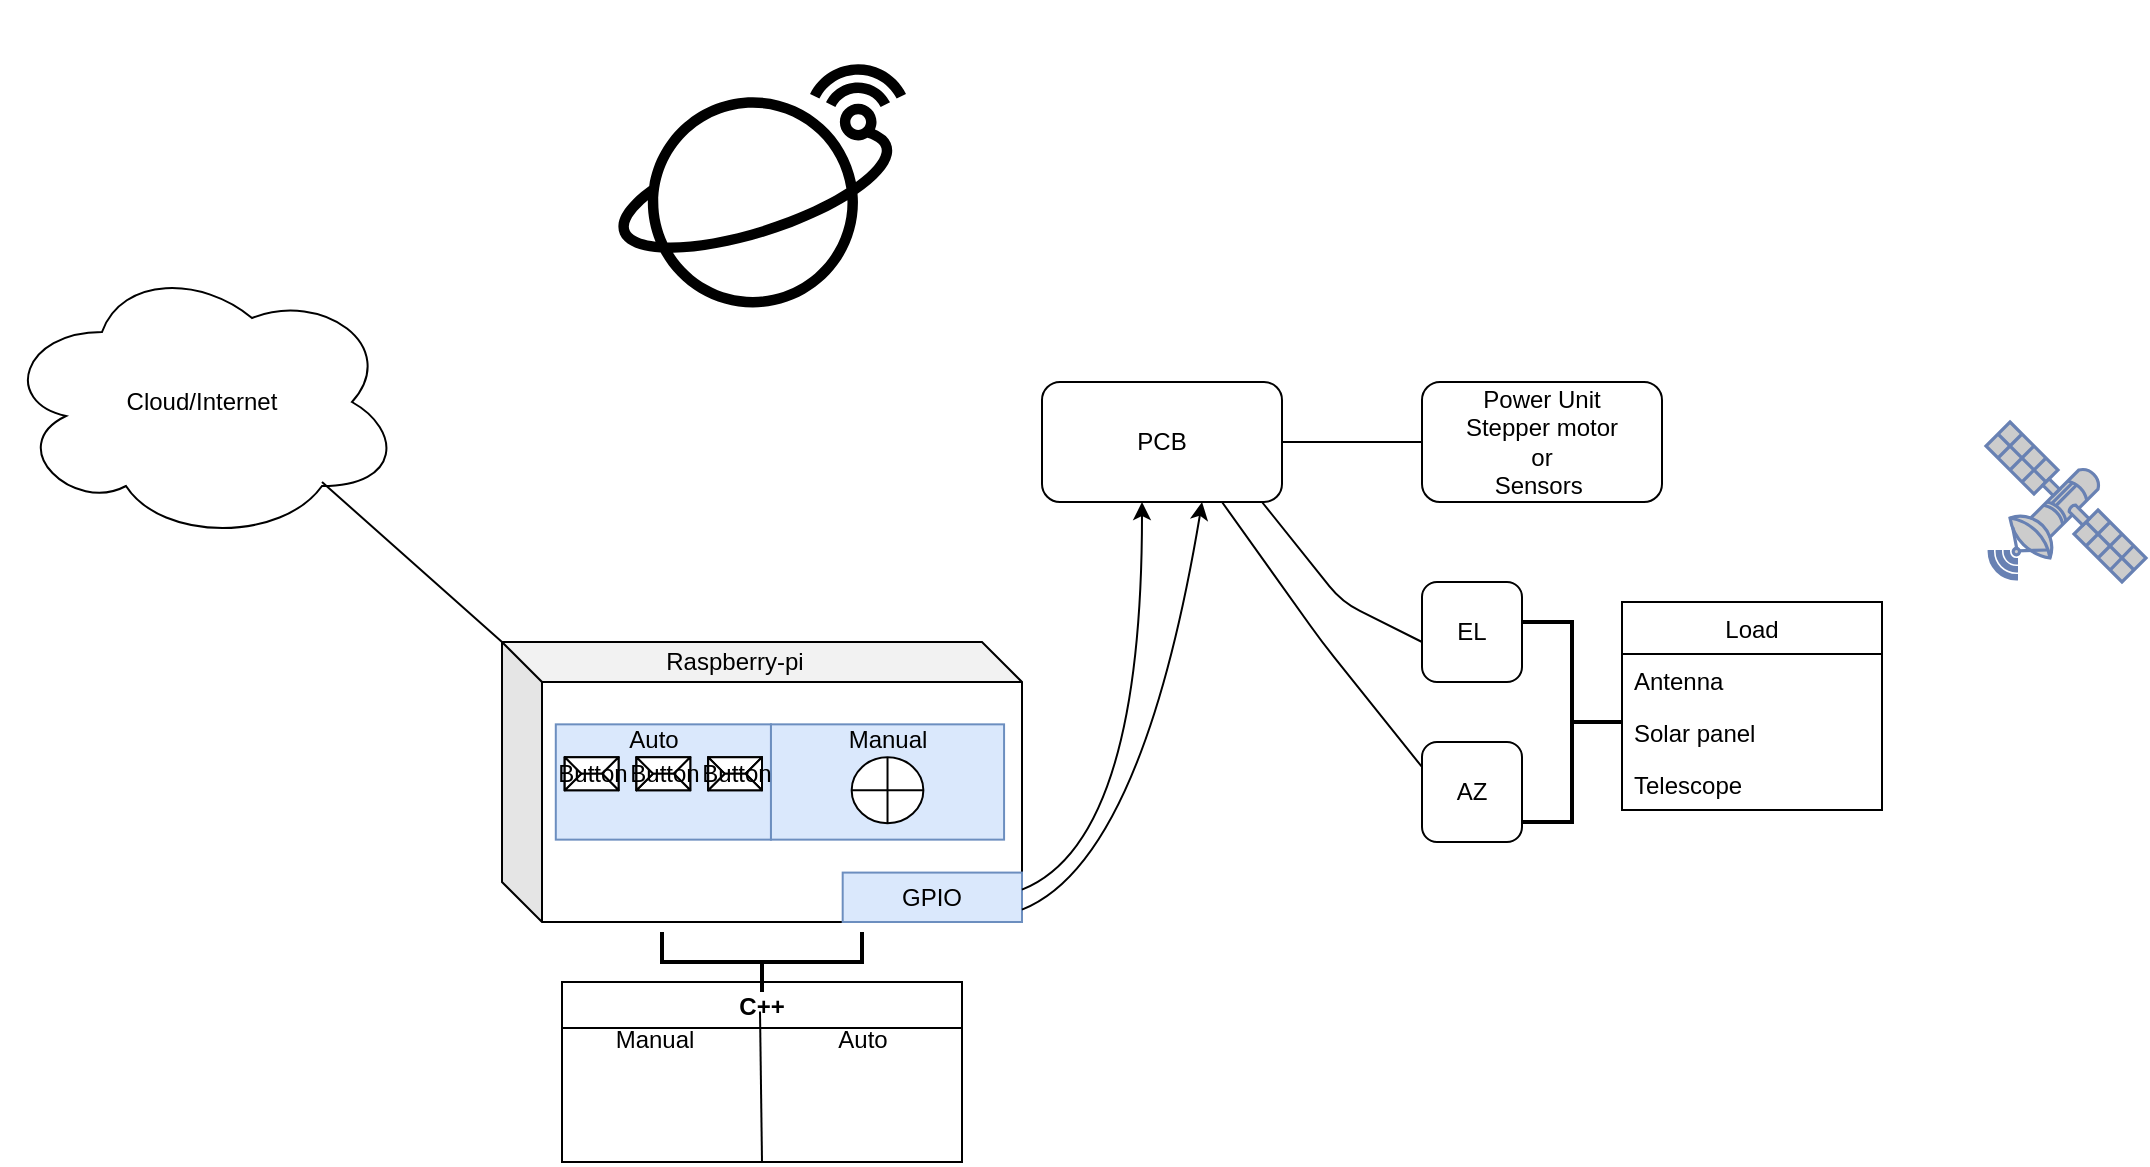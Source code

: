 <mxfile version="12.6.1" type="github"><diagram id="VwEdA_TIcP5LEYri80CW" name="Page-1"><mxGraphModel dx="2249" dy="794" grid="1" gridSize="10" guides="1" tooltips="1" connect="1" arrows="1" fold="1" page="1" pageScale="1" pageWidth="827" pageHeight="1169" math="0" shadow="0"><root><mxCell id="0"/><mxCell id="1" parent="0"/><mxCell id="8HggO3XBrNG-eu_fY2z9-7" value="Cloud/Internet" style="ellipse;shape=cloud;whiteSpace=wrap;html=1;" parent="1" vertex="1"><mxGeometry x="-710" y="140" width="200" height="140" as="geometry"/></mxCell><mxCell id="8HggO3XBrNG-eu_fY2z9-15" value="" style="outlineConnect=0;gradientDirection=north;dashed=0;verticalLabelPosition=bottom;verticalAlign=top;align=center;html=1;fontSize=12;fontStyle=0;aspect=fixed;shape=mxgraph.aws4.resourceIcon;resIcon=mxgraph.aws4.satellite;" parent="1" vertex="1"><mxGeometry x="-420" y="10" width="180" height="180" as="geometry"/></mxCell><mxCell id="8HggO3XBrNG-eu_fY2z9-16" value="" style="group" parent="1" vertex="1" connectable="0"><mxGeometry x="-460" y="330" width="260" height="140" as="geometry"/></mxCell><mxCell id="8HggO3XBrNG-eu_fY2z9-2" value="" style="shape=cube;whiteSpace=wrap;html=1;boundedLbl=1;backgroundOutline=1;darkOpacity=0.05;darkOpacity2=0.1;" parent="8HggO3XBrNG-eu_fY2z9-16" vertex="1"><mxGeometry width="260" height="140" as="geometry"/></mxCell><mxCell id="8HggO3XBrNG-eu_fY2z9-3" value="" style="rounded=0;whiteSpace=wrap;html=1;fillColor=#dae8fc;strokeColor=#6c8ebf;" parent="8HggO3XBrNG-eu_fY2z9-16" vertex="1"><mxGeometry x="26.897" y="41.176" width="107.586" height="57.647" as="geometry"/></mxCell><mxCell id="8HggO3XBrNG-eu_fY2z9-5" value="" style="rounded=0;whiteSpace=wrap;html=1;fillColor=#dae8fc;strokeColor=#6c8ebf;" parent="8HggO3XBrNG-eu_fY2z9-16" vertex="1"><mxGeometry x="134.483" y="41.176" width="116.552" height="57.647" as="geometry"/></mxCell><mxCell id="8HggO3XBrNG-eu_fY2z9-6" value="GPIO" style="rounded=0;whiteSpace=wrap;html=1;fillColor=#dae8fc;strokeColor=#6c8ebf;" parent="8HggO3XBrNG-eu_fY2z9-16" vertex="1"><mxGeometry x="170.345" y="115.294" width="89.655" height="24.706" as="geometry"/></mxCell><mxCell id="8HggO3XBrNG-eu_fY2z9-9" value="" style="shape=orEllipse;perimeter=ellipsePerimeter;whiteSpace=wrap;html=1;backgroundOutline=1;" parent="8HggO3XBrNG-eu_fY2z9-16" vertex="1"><mxGeometry x="174.828" y="57.647" width="35.862" height="32.941" as="geometry"/></mxCell><mxCell id="8HggO3XBrNG-eu_fY2z9-10" value="Manual" style="text;html=1;strokeColor=none;fillColor=none;align=center;verticalAlign=middle;whiteSpace=wrap;rounded=0;" parent="8HggO3XBrNG-eu_fY2z9-16" vertex="1"><mxGeometry x="174.828" y="41.176" width="35.862" height="16.471" as="geometry"/></mxCell><mxCell id="8HggO3XBrNG-eu_fY2z9-11" value="Button" style="labelPosition=center;verticalLabelPosition=middle;align=center;html=1;shape=mxgraph.basic.button;dx=10;" parent="8HggO3XBrNG-eu_fY2z9-16" vertex="1"><mxGeometry x="31.379" y="57.647" width="26.897" height="16.471" as="geometry"/></mxCell><mxCell id="8HggO3XBrNG-eu_fY2z9-12" value="Button" style="labelPosition=center;verticalLabelPosition=middle;align=center;html=1;shape=mxgraph.basic.button;dx=10;" parent="8HggO3XBrNG-eu_fY2z9-16" vertex="1"><mxGeometry x="67.241" y="57.647" width="26.897" height="16.471" as="geometry"/></mxCell><mxCell id="8HggO3XBrNG-eu_fY2z9-13" value="Button" style="labelPosition=center;verticalLabelPosition=middle;align=center;html=1;shape=mxgraph.basic.button;dx=10;" parent="8HggO3XBrNG-eu_fY2z9-16" vertex="1"><mxGeometry x="103.103" y="57.647" width="26.897" height="16.471" as="geometry"/></mxCell><mxCell id="8HggO3XBrNG-eu_fY2z9-14" value="Auto" style="text;html=1;strokeColor=none;fillColor=none;align=center;verticalAlign=middle;whiteSpace=wrap;rounded=0;" parent="8HggO3XBrNG-eu_fY2z9-16" vertex="1"><mxGeometry x="58.276" y="41.176" width="35.862" height="16.471" as="geometry"/></mxCell><mxCell id="8HggO3XBrNG-eu_fY2z9-18" value="Raspberry-pi" style="text;html=1;strokeColor=none;fillColor=none;align=center;verticalAlign=middle;whiteSpace=wrap;rounded=0;" parent="8HggO3XBrNG-eu_fY2z9-16" vertex="1"><mxGeometry x="81.05" width="71" height="20" as="geometry"/></mxCell><mxCell id="8HggO3XBrNG-eu_fY2z9-20" value="" style="group" parent="1" vertex="1" connectable="0"><mxGeometry x="-190" y="200" width="120" height="60" as="geometry"/></mxCell><mxCell id="8HggO3XBrNG-eu_fY2z9-17" value="" style="rounded=1;whiteSpace=wrap;html=1;" parent="8HggO3XBrNG-eu_fY2z9-20" vertex="1"><mxGeometry width="120" height="60" as="geometry"/></mxCell><mxCell id="8HggO3XBrNG-eu_fY2z9-19" value="PCB" style="text;html=1;strokeColor=none;fillColor=none;align=center;verticalAlign=middle;whiteSpace=wrap;rounded=0;" parent="8HggO3XBrNG-eu_fY2z9-20" vertex="1"><mxGeometry x="40" y="20" width="40" height="20" as="geometry"/></mxCell><mxCell id="8HggO3XBrNG-eu_fY2z9-21" value="EL" style="rounded=1;whiteSpace=wrap;html=1;" parent="1" vertex="1"><mxGeometry y="300" width="50" height="50" as="geometry"/></mxCell><mxCell id="8HggO3XBrNG-eu_fY2z9-22" value="AZ" style="rounded=1;whiteSpace=wrap;html=1;" parent="1" vertex="1"><mxGeometry y="380" width="50" height="50" as="geometry"/></mxCell><mxCell id="8HggO3XBrNG-eu_fY2z9-24" value="Load" style="swimlane;fontStyle=0;childLayout=stackLayout;horizontal=1;startSize=26;fillColor=none;horizontalStack=0;resizeParent=1;resizeParentMax=0;resizeLast=0;collapsible=1;marginBottom=0;" parent="1" vertex="1"><mxGeometry x="100" y="310" width="130" height="104" as="geometry"/></mxCell><mxCell id="8HggO3XBrNG-eu_fY2z9-25" value="Antenna " style="text;strokeColor=none;fillColor=none;align=left;verticalAlign=top;spacingLeft=4;spacingRight=4;overflow=hidden;rotatable=0;points=[[0,0.5],[1,0.5]];portConstraint=eastwest;" parent="8HggO3XBrNG-eu_fY2z9-24" vertex="1"><mxGeometry y="26" width="130" height="26" as="geometry"/></mxCell><mxCell id="8HggO3XBrNG-eu_fY2z9-26" value="Solar panel " style="text;strokeColor=none;fillColor=none;align=left;verticalAlign=top;spacingLeft=4;spacingRight=4;overflow=hidden;rotatable=0;points=[[0,0.5],[1,0.5]];portConstraint=eastwest;" parent="8HggO3XBrNG-eu_fY2z9-24" vertex="1"><mxGeometry y="52" width="130" height="26" as="geometry"/></mxCell><mxCell id="8HggO3XBrNG-eu_fY2z9-27" value="Telescope " style="text;strokeColor=none;fillColor=none;align=left;verticalAlign=top;spacingLeft=4;spacingRight=4;overflow=hidden;rotatable=0;points=[[0,0.5],[1,0.5]];portConstraint=eastwest;" parent="8HggO3XBrNG-eu_fY2z9-24" vertex="1"><mxGeometry y="78" width="130" height="26" as="geometry"/></mxCell><mxCell id="8HggO3XBrNG-eu_fY2z9-36" value="" style="group" parent="1" vertex="1" connectable="0"><mxGeometry x="-430" y="500" width="200" height="90" as="geometry"/></mxCell><mxCell id="8HggO3XBrNG-eu_fY2z9-30" value="C++" style="swimlane;" parent="8HggO3XBrNG-eu_fY2z9-36" vertex="1"><mxGeometry width="200" height="90" as="geometry"/></mxCell><mxCell id="8HggO3XBrNG-eu_fY2z9-31" value="Manual" style="text;html=1;align=center;verticalAlign=middle;resizable=0;points=[];autosize=1;" parent="8HggO3XBrNG-eu_fY2z9-30" vertex="1"><mxGeometry x="21.21" y="19.286" width="50" height="20" as="geometry"/></mxCell><mxCell id="8HggO3XBrNG-eu_fY2z9-35" value="Auto" style="text;html=1;align=center;verticalAlign=middle;resizable=0;points=[];autosize=1;" parent="8HggO3XBrNG-eu_fY2z9-30" vertex="1"><mxGeometry x="130" y="19.286" width="40" height="20" as="geometry"/></mxCell><mxCell id="8HggO3XBrNG-eu_fY2z9-32" value="" style="endArrow=none;html=1;exitX=0.5;exitY=1;exitDx=0;exitDy=0;entryX=0.495;entryY=0.164;entryDx=0;entryDy=0;entryPerimeter=0;" parent="8HggO3XBrNG-eu_fY2z9-36" source="8HggO3XBrNG-eu_fY2z9-30" target="8HggO3XBrNG-eu_fY2z9-30" edge="1"><mxGeometry width="50" height="50" relative="1" as="geometry"><mxPoint x="99" y="70.714" as="sourcePoint"/><mxPoint x="99" y="19.286" as="targetPoint"/></mxGeometry></mxCell><mxCell id="8HggO3XBrNG-eu_fY2z9-37" value="Power Unit&lt;br&gt;Stepper motor&lt;br&gt;or&lt;br&gt;Sensors&amp;nbsp;" style="rounded=1;whiteSpace=wrap;html=1;" parent="1" vertex="1"><mxGeometry y="200" width="120" height="60" as="geometry"/></mxCell><mxCell id="8HggO3XBrNG-eu_fY2z9-38" value="" style="endArrow=none;html=1;" parent="1" edge="1"><mxGeometry width="50" height="50" relative="1" as="geometry"><mxPoint x="-70" y="230" as="sourcePoint"/><mxPoint y="230" as="targetPoint"/></mxGeometry></mxCell><mxCell id="8HggO3XBrNG-eu_fY2z9-39" value="" style="curved=1;endArrow=classic;html=1;exitX=1;exitY=0.75;exitDx=0;exitDy=0;entryX=0.667;entryY=1;entryDx=0;entryDy=0;entryPerimeter=0;" parent="1" source="8HggO3XBrNG-eu_fY2z9-6" target="8HggO3XBrNG-eu_fY2z9-17" edge="1"><mxGeometry width="50" height="50" relative="1" as="geometry"><mxPoint x="-200" y="400" as="sourcePoint"/><mxPoint x="-140" y="270" as="targetPoint"/><Array as="points"><mxPoint x="-140" y="440"/></Array></mxGeometry></mxCell><mxCell id="8HggO3XBrNG-eu_fY2z9-40" value="" style="curved=1;endArrow=classic;html=1;exitX=1;exitY=0.75;exitDx=0;exitDy=0;" parent="1" edge="1"><mxGeometry width="50" height="50" relative="1" as="geometry"><mxPoint x="-200" y="453.824" as="sourcePoint"/><mxPoint x="-140" y="260" as="targetPoint"/><Array as="points"><mxPoint x="-140" y="430"/></Array></mxGeometry></mxCell><mxCell id="8HggO3XBrNG-eu_fY2z9-43" value="" style="endArrow=none;html=1;" parent="1" edge="1"><mxGeometry width="50" height="50" relative="1" as="geometry"><mxPoint x="-80" y="260" as="sourcePoint"/><mxPoint y="330" as="targetPoint"/><Array as="points"><mxPoint x="-40" y="310"/></Array></mxGeometry></mxCell><mxCell id="8HggO3XBrNG-eu_fY2z9-44" value="" style="endArrow=none;html=1;entryX=0;entryY=0.25;entryDx=0;entryDy=0;" parent="1" target="8HggO3XBrNG-eu_fY2z9-22" edge="1"><mxGeometry width="50" height="50" relative="1" as="geometry"><mxPoint x="-100" y="260" as="sourcePoint"/><mxPoint x="20" y="360" as="targetPoint"/><Array as="points"><mxPoint x="-50" y="330"/></Array></mxGeometry></mxCell><mxCell id="8HggO3XBrNG-eu_fY2z9-45" value="" style="strokeWidth=2;html=1;shape=mxgraph.flowchart.annotation_2;align=left;labelPosition=right;pointerEvents=1;rotation=-180;" parent="1" vertex="1"><mxGeometry x="50" y="320" width="50" height="100" as="geometry"/></mxCell><mxCell id="8HggO3XBrNG-eu_fY2z9-46" value="" style="strokeWidth=2;html=1;shape=mxgraph.flowchart.annotation_2;align=left;labelPosition=right;pointerEvents=1;rotation=-90;" parent="1" vertex="1"><mxGeometry x="-345" y="440" width="30" height="100" as="geometry"/></mxCell><mxCell id="8HggO3XBrNG-eu_fY2z9-47" value="" style="endArrow=none;html=1;" parent="1" edge="1"><mxGeometry width="50" height="50" relative="1" as="geometry"><mxPoint x="-550" y="250" as="sourcePoint"/><mxPoint x="-460" y="330" as="targetPoint"/></mxGeometry></mxCell><mxCell id="8HggO3XBrNG-eu_fY2z9-48" value="" style="fontColor=#0066CC;verticalAlign=top;verticalLabelPosition=bottom;labelPosition=center;align=center;html=1;outlineConnect=0;fillColor=#CCCCCC;strokeColor=#6881B3;gradientColor=none;gradientDirection=north;strokeWidth=2;shape=mxgraph.networks.satellite;" parent="1" vertex="1"><mxGeometry x="282" y="220" width="80" height="80" as="geometry"/></mxCell><mxCell id="8HggO3XBrNG-eu_fY2z9-49" value="" style="shape=image;html=1;verticalAlign=top;verticalLabelPosition=bottom;labelBackgroundColor=#ffffff;imageAspect=0;aspect=fixed;image=https://cdn3.iconfinder.com/data/icons/eco-flat-2/512/Energy_panel_solar-128.png" parent="1" vertex="1"><mxGeometry x="278" y="320" width="84" height="84" as="geometry"/></mxCell><mxCell id="8HggO3XBrNG-eu_fY2z9-50" value="" style="shape=image;html=1;verticalAlign=top;verticalLabelPosition=bottom;labelBackgroundColor=#ffffff;imageAspect=0;aspect=fixed;image=https://cdn3.iconfinder.com/data/icons/technology-1-1/512/technology-machine-electronic-device-12-128.png" parent="1" vertex="1"><mxGeometry x="272" y="404" width="90" height="90" as="geometry"/></mxCell></root></mxGraphModel></diagram></mxfile>